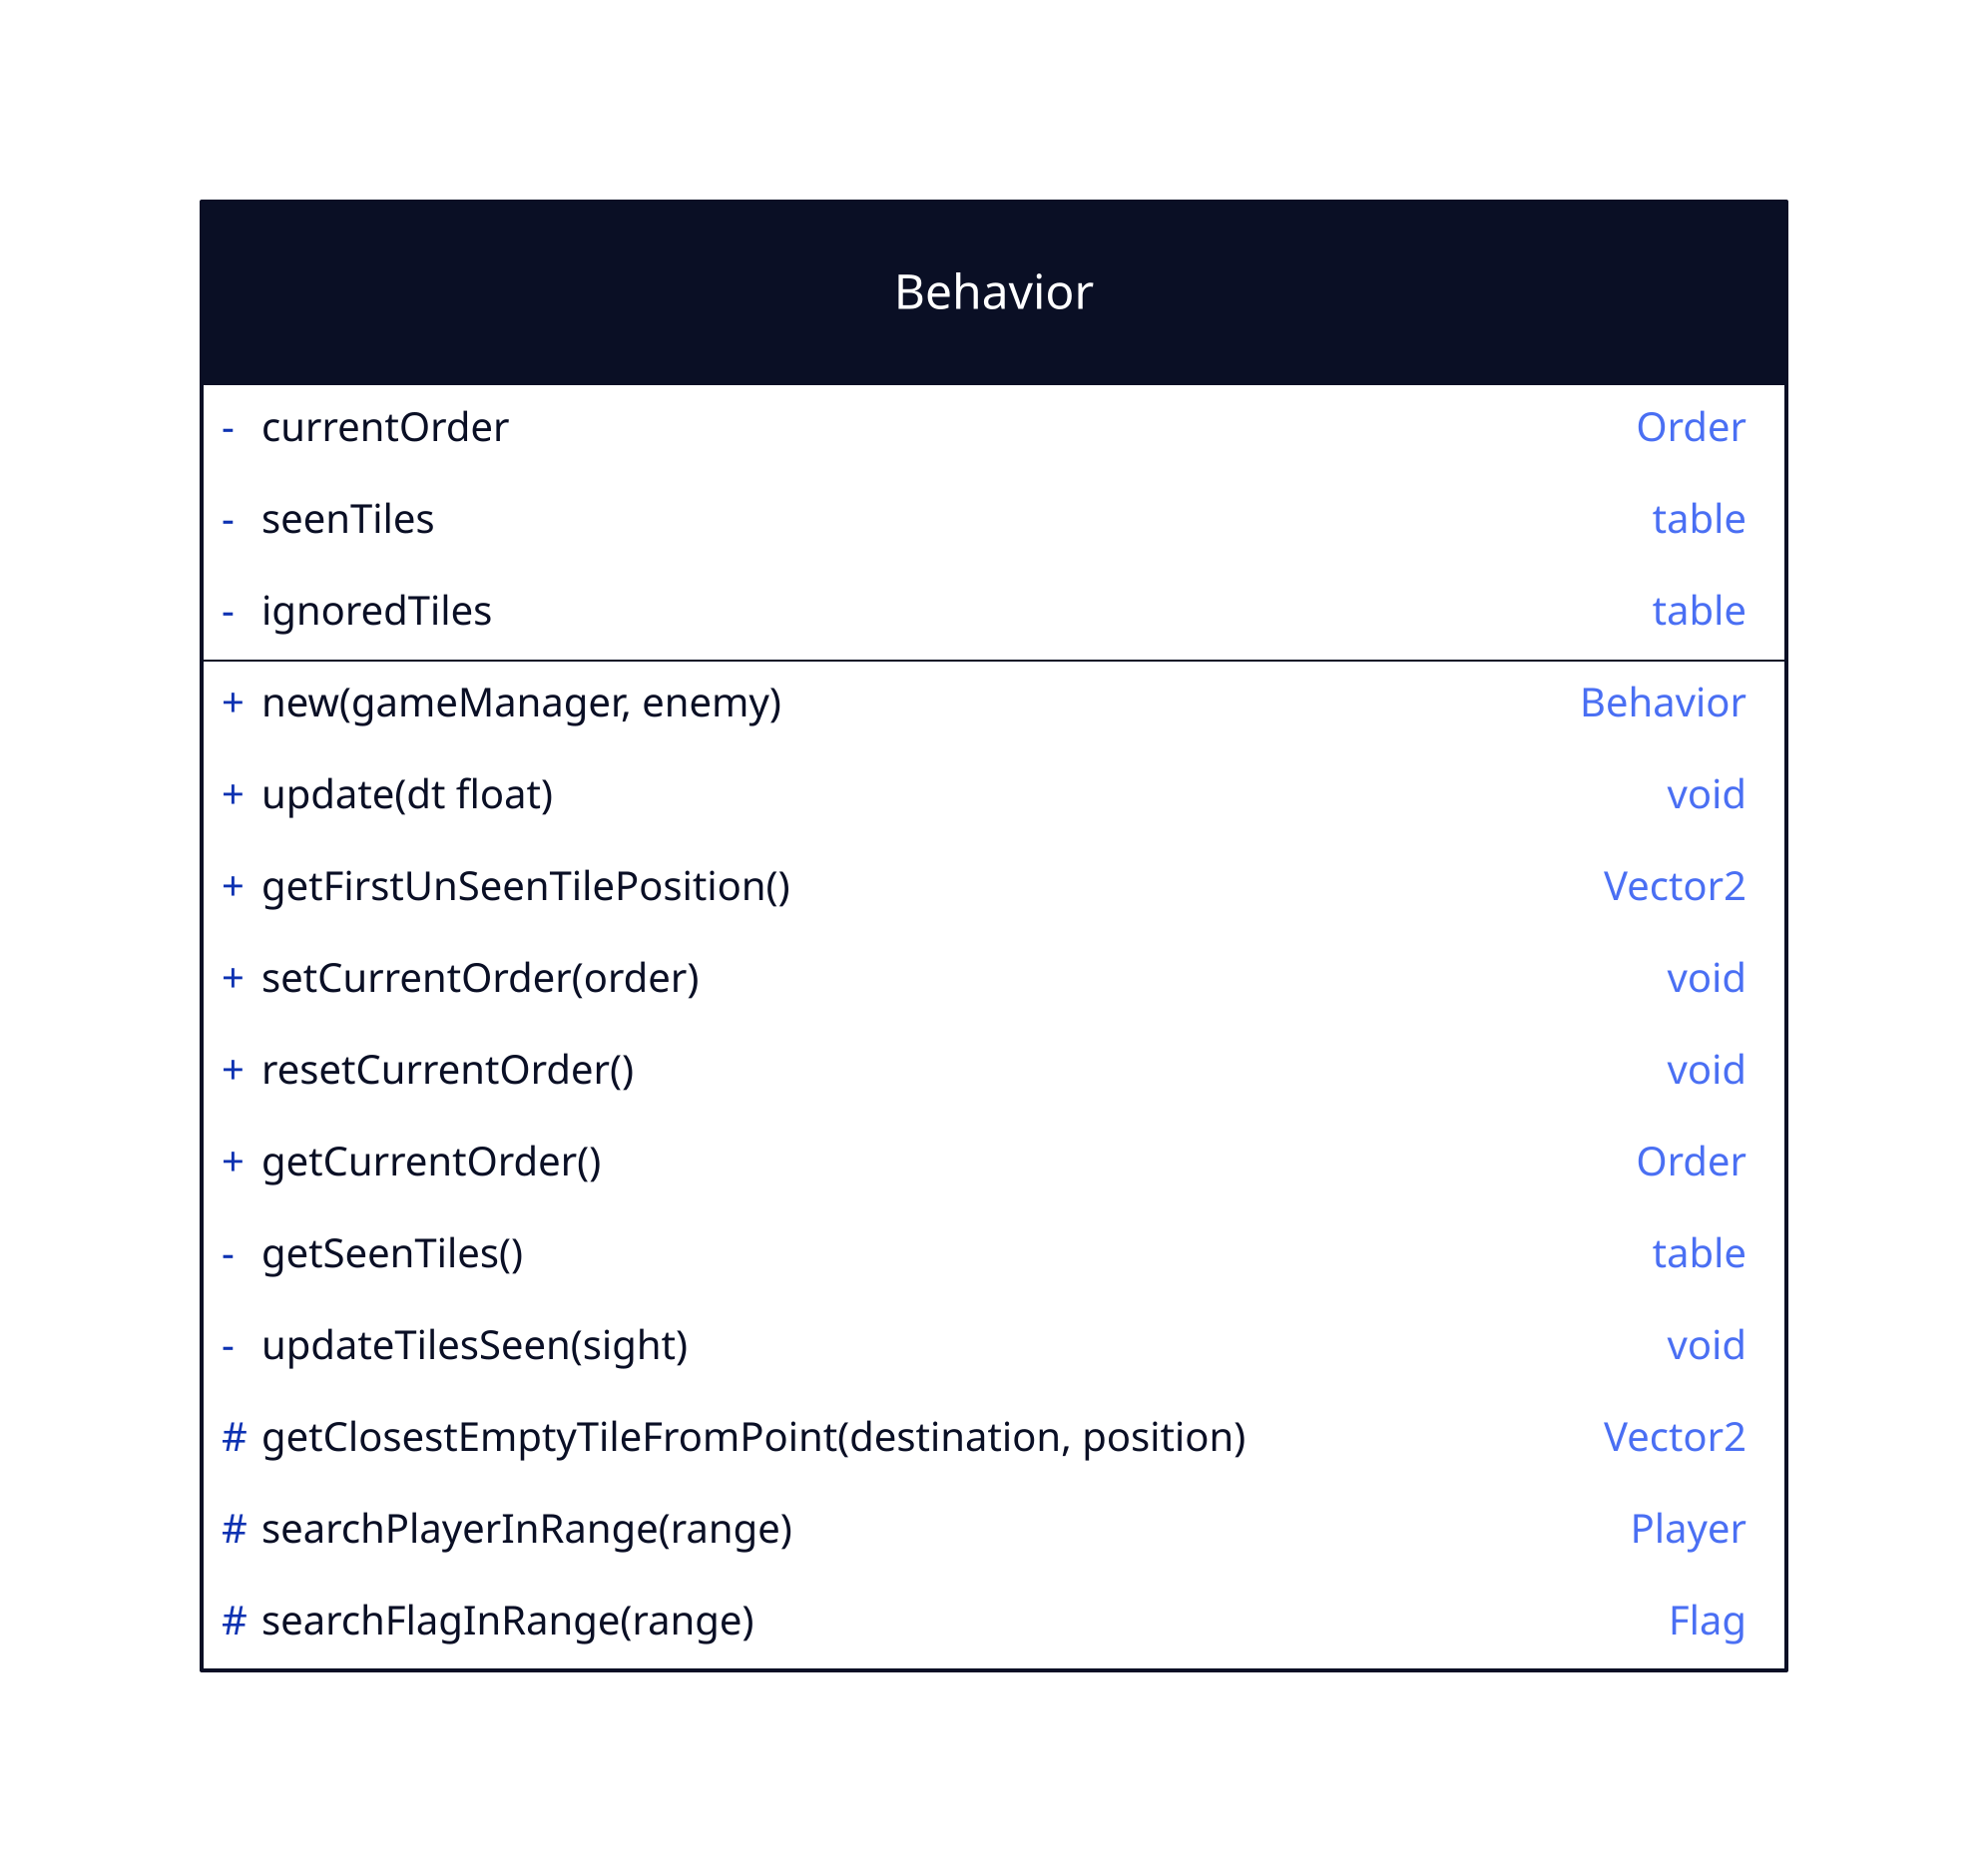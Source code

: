 Behavior: {
  shape: class

  -currentOrder: Order
  -seenTiles: table
  -ignoredTiles: table

  +new(gameManager, enemy): Behavior

  +update(dt float): void
  +getFirstUnSeenTilePosition(): Vector2
  +setCurrentOrder(order): void
  +resetCurrentOrder(): void
  +getCurrentOrder(): Order
  -getSeenTiles(): table
  -updateTilesSeen(sight): void
  \#getClosestEmptyTileFromPoint(destination, position): Vector2
  \#searchPlayerInRange(range): Player
  \#searchFlagInRange(range): Flag
}
